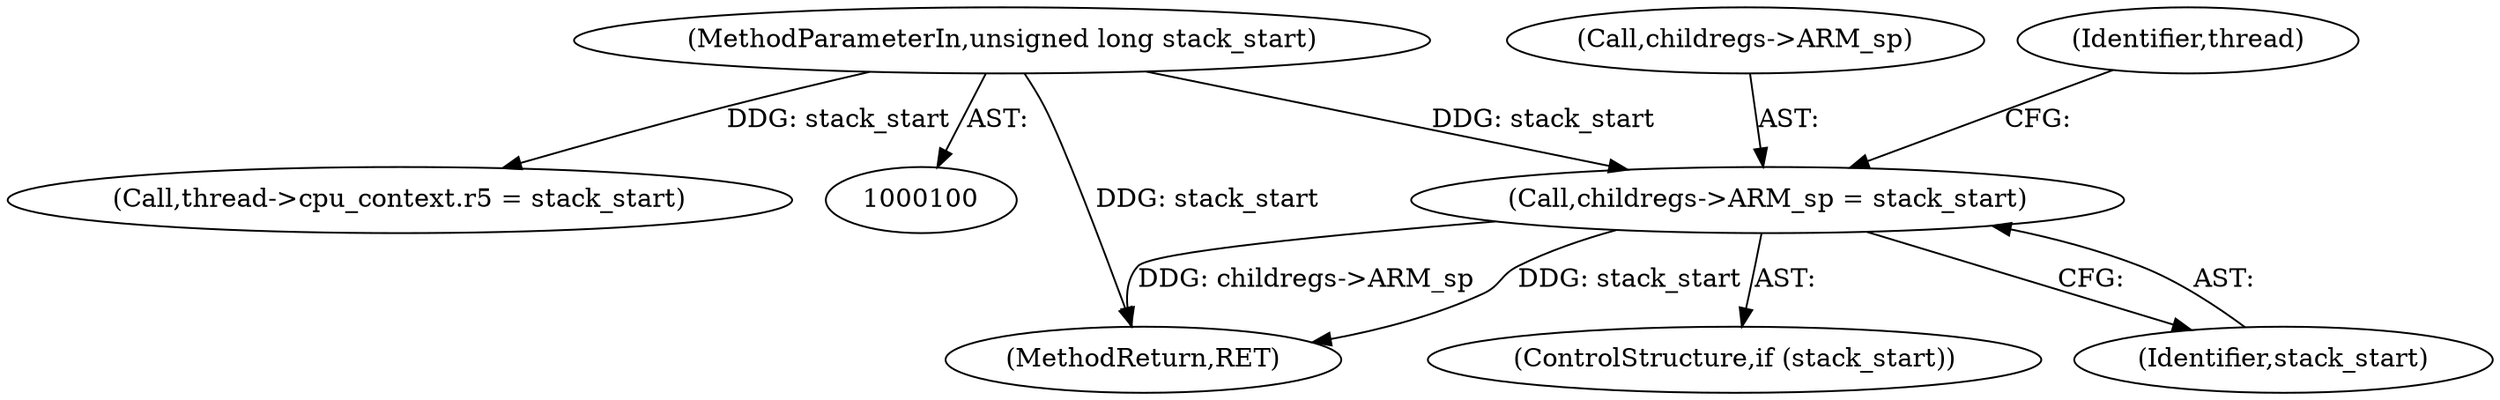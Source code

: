 digraph "0_linux_a4780adeefd042482f624f5e0d577bf9cdcbb760@pointer" {
"1000145" [label="(Call,childregs->ARM_sp = stack_start)"];
"1000102" [label="(MethodParameterIn,unsigned long stack_start)"];
"1000221" [label="(MethodReturn,RET)"];
"1000146" [label="(Call,childregs->ARM_sp)"];
"1000102" [label="(MethodParameterIn,unsigned long stack_start)"];
"1000143" [label="(ControlStructure,if (stack_start))"];
"1000145" [label="(Call,childregs->ARM_sp = stack_start)"];
"1000179" [label="(Identifier,thread)"];
"1000149" [label="(Identifier,stack_start)"];
"1000164" [label="(Call,thread->cpu_context.r5 = stack_start)"];
"1000145" -> "1000143"  [label="AST: "];
"1000145" -> "1000149"  [label="CFG: "];
"1000146" -> "1000145"  [label="AST: "];
"1000149" -> "1000145"  [label="AST: "];
"1000179" -> "1000145"  [label="CFG: "];
"1000145" -> "1000221"  [label="DDG: stack_start"];
"1000145" -> "1000221"  [label="DDG: childregs->ARM_sp"];
"1000102" -> "1000145"  [label="DDG: stack_start"];
"1000102" -> "1000100"  [label="AST: "];
"1000102" -> "1000221"  [label="DDG: stack_start"];
"1000102" -> "1000164"  [label="DDG: stack_start"];
}
